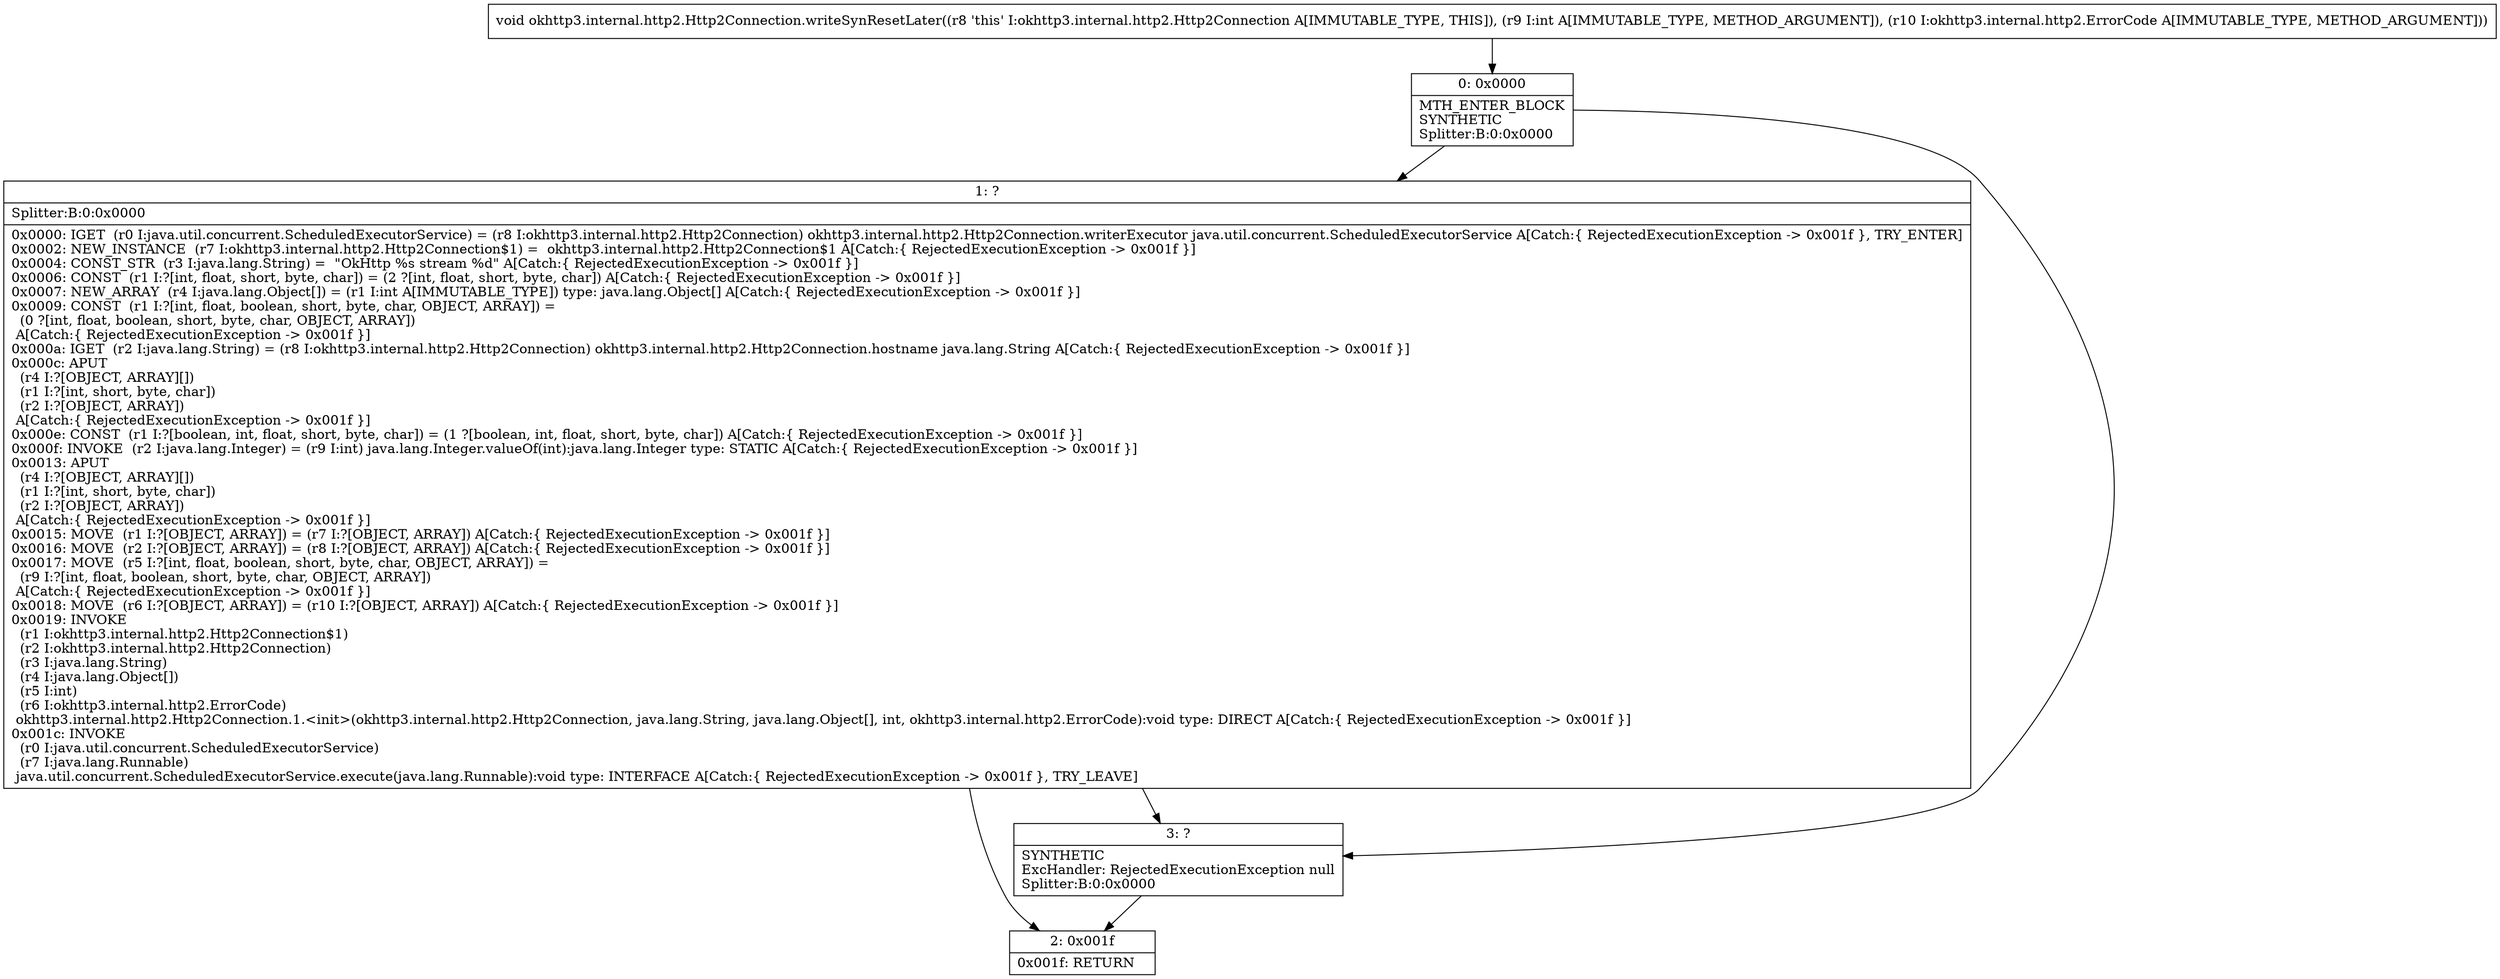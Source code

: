 digraph "CFG forokhttp3.internal.http2.Http2Connection.writeSynResetLater(ILokhttp3\/internal\/http2\/ErrorCode;)V" {
Node_0 [shape=record,label="{0\:\ 0x0000|MTH_ENTER_BLOCK\lSYNTHETIC\lSplitter:B:0:0x0000\l}"];
Node_1 [shape=record,label="{1\:\ ?|Splitter:B:0:0x0000\l|0x0000: IGET  (r0 I:java.util.concurrent.ScheduledExecutorService) = (r8 I:okhttp3.internal.http2.Http2Connection) okhttp3.internal.http2.Http2Connection.writerExecutor java.util.concurrent.ScheduledExecutorService A[Catch:\{ RejectedExecutionException \-\> 0x001f \}, TRY_ENTER]\l0x0002: NEW_INSTANCE  (r7 I:okhttp3.internal.http2.Http2Connection$1) =  okhttp3.internal.http2.Http2Connection$1 A[Catch:\{ RejectedExecutionException \-\> 0x001f \}]\l0x0004: CONST_STR  (r3 I:java.lang.String) =  \"OkHttp %s stream %d\" A[Catch:\{ RejectedExecutionException \-\> 0x001f \}]\l0x0006: CONST  (r1 I:?[int, float, short, byte, char]) = (2 ?[int, float, short, byte, char]) A[Catch:\{ RejectedExecutionException \-\> 0x001f \}]\l0x0007: NEW_ARRAY  (r4 I:java.lang.Object[]) = (r1 I:int A[IMMUTABLE_TYPE]) type: java.lang.Object[] A[Catch:\{ RejectedExecutionException \-\> 0x001f \}]\l0x0009: CONST  (r1 I:?[int, float, boolean, short, byte, char, OBJECT, ARRAY]) = \l  (0 ?[int, float, boolean, short, byte, char, OBJECT, ARRAY])\l A[Catch:\{ RejectedExecutionException \-\> 0x001f \}]\l0x000a: IGET  (r2 I:java.lang.String) = (r8 I:okhttp3.internal.http2.Http2Connection) okhttp3.internal.http2.Http2Connection.hostname java.lang.String A[Catch:\{ RejectedExecutionException \-\> 0x001f \}]\l0x000c: APUT  \l  (r4 I:?[OBJECT, ARRAY][])\l  (r1 I:?[int, short, byte, char])\l  (r2 I:?[OBJECT, ARRAY])\l A[Catch:\{ RejectedExecutionException \-\> 0x001f \}]\l0x000e: CONST  (r1 I:?[boolean, int, float, short, byte, char]) = (1 ?[boolean, int, float, short, byte, char]) A[Catch:\{ RejectedExecutionException \-\> 0x001f \}]\l0x000f: INVOKE  (r2 I:java.lang.Integer) = (r9 I:int) java.lang.Integer.valueOf(int):java.lang.Integer type: STATIC A[Catch:\{ RejectedExecutionException \-\> 0x001f \}]\l0x0013: APUT  \l  (r4 I:?[OBJECT, ARRAY][])\l  (r1 I:?[int, short, byte, char])\l  (r2 I:?[OBJECT, ARRAY])\l A[Catch:\{ RejectedExecutionException \-\> 0x001f \}]\l0x0015: MOVE  (r1 I:?[OBJECT, ARRAY]) = (r7 I:?[OBJECT, ARRAY]) A[Catch:\{ RejectedExecutionException \-\> 0x001f \}]\l0x0016: MOVE  (r2 I:?[OBJECT, ARRAY]) = (r8 I:?[OBJECT, ARRAY]) A[Catch:\{ RejectedExecutionException \-\> 0x001f \}]\l0x0017: MOVE  (r5 I:?[int, float, boolean, short, byte, char, OBJECT, ARRAY]) = \l  (r9 I:?[int, float, boolean, short, byte, char, OBJECT, ARRAY])\l A[Catch:\{ RejectedExecutionException \-\> 0x001f \}]\l0x0018: MOVE  (r6 I:?[OBJECT, ARRAY]) = (r10 I:?[OBJECT, ARRAY]) A[Catch:\{ RejectedExecutionException \-\> 0x001f \}]\l0x0019: INVOKE  \l  (r1 I:okhttp3.internal.http2.Http2Connection$1)\l  (r2 I:okhttp3.internal.http2.Http2Connection)\l  (r3 I:java.lang.String)\l  (r4 I:java.lang.Object[])\l  (r5 I:int)\l  (r6 I:okhttp3.internal.http2.ErrorCode)\l okhttp3.internal.http2.Http2Connection.1.\<init\>(okhttp3.internal.http2.Http2Connection, java.lang.String, java.lang.Object[], int, okhttp3.internal.http2.ErrorCode):void type: DIRECT A[Catch:\{ RejectedExecutionException \-\> 0x001f \}]\l0x001c: INVOKE  \l  (r0 I:java.util.concurrent.ScheduledExecutorService)\l  (r7 I:java.lang.Runnable)\l java.util.concurrent.ScheduledExecutorService.execute(java.lang.Runnable):void type: INTERFACE A[Catch:\{ RejectedExecutionException \-\> 0x001f \}, TRY_LEAVE]\l}"];
Node_2 [shape=record,label="{2\:\ 0x001f|0x001f: RETURN   \l}"];
Node_3 [shape=record,label="{3\:\ ?|SYNTHETIC\lExcHandler: RejectedExecutionException null\lSplitter:B:0:0x0000\l}"];
MethodNode[shape=record,label="{void okhttp3.internal.http2.Http2Connection.writeSynResetLater((r8 'this' I:okhttp3.internal.http2.Http2Connection A[IMMUTABLE_TYPE, THIS]), (r9 I:int A[IMMUTABLE_TYPE, METHOD_ARGUMENT]), (r10 I:okhttp3.internal.http2.ErrorCode A[IMMUTABLE_TYPE, METHOD_ARGUMENT])) }"];
MethodNode -> Node_0;
Node_0 -> Node_1;
Node_0 -> Node_3;
Node_1 -> Node_2;
Node_1 -> Node_3;
Node_3 -> Node_2;
}

